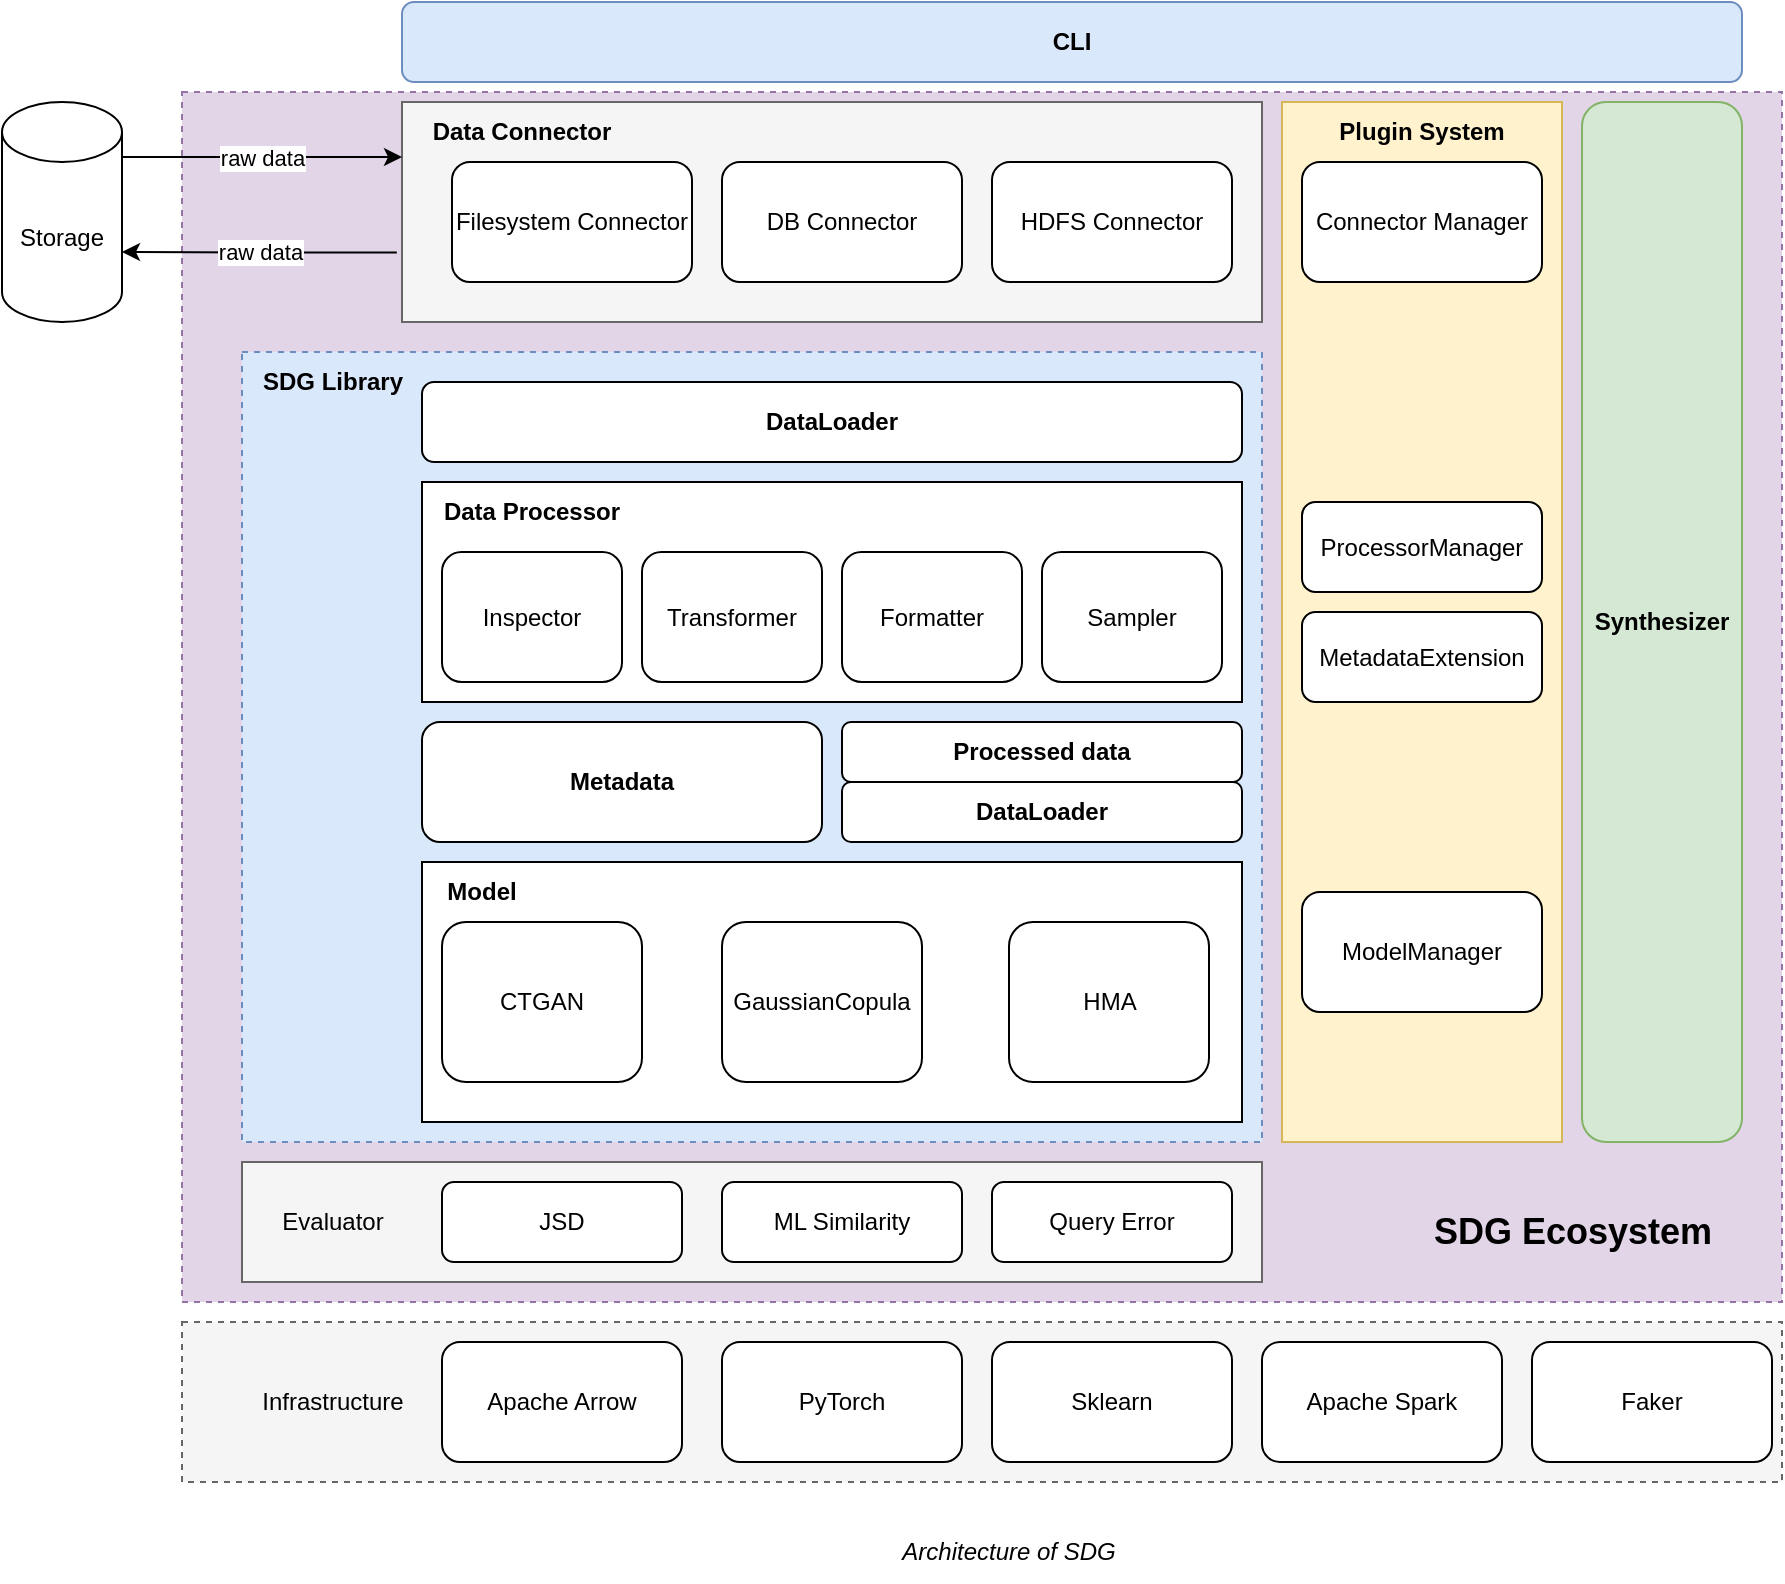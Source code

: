 <mxfile>
    <diagram id="OQYcgy7KPISNNCz2AWvt" name="第 1 页">
        <mxGraphModel dx="600" dy="611" grid="1" gridSize="10" guides="1" tooltips="1" connect="1" arrows="1" fold="1" page="1" pageScale="1" pageWidth="827" pageHeight="1169" math="0" shadow="0">
            <root>
                <mxCell id="0"/>
                <mxCell id="1" parent="0"/>
                <mxCell id="237" value="" style="rounded=0;whiteSpace=wrap;html=1;dashed=1;fillColor=#e1d5e7;strokeColor=#9673a6;" vertex="1" parent="1">
                    <mxGeometry x="130" y="245" width="800" height="605" as="geometry"/>
                </mxCell>
                <mxCell id="238" value="" style="rounded=0;whiteSpace=wrap;html=1;dashed=1;fillColor=#dae8fc;strokeColor=#6c8ebf;" vertex="1" parent="1">
                    <mxGeometry x="160" y="375" width="510" height="395" as="geometry"/>
                </mxCell>
                <mxCell id="239" value="" style="rounded=0;whiteSpace=wrap;html=1;fillColor=#fff2cc;strokeColor=#d6b656;" vertex="1" parent="1">
                    <mxGeometry x="680" y="250" width="140" height="520" as="geometry"/>
                </mxCell>
                <mxCell id="240" value="Plugin System" style="text;html=1;strokeColor=none;fillColor=none;align=center;verticalAlign=middle;whiteSpace=wrap;rounded=0;fontStyle=1" vertex="1" parent="1">
                    <mxGeometry x="705" y="250" width="90" height="30" as="geometry"/>
                </mxCell>
                <mxCell id="241" value="Connector Manager" style="rounded=1;whiteSpace=wrap;html=1;" vertex="1" parent="1">
                    <mxGeometry x="690" y="280" width="120" height="60" as="geometry"/>
                </mxCell>
                <mxCell id="242" value="raw data" style="edgeStyle=orthogonalEdgeStyle;rounded=0;orthogonalLoop=1;jettySize=auto;html=1;exitX=-0.006;exitY=0.684;exitDx=0;exitDy=0;entryX=1;entryY=0;entryDx=0;entryDy=75;entryPerimeter=0;exitPerimeter=0;" edge="1" parent="1" source="243" target="251">
                    <mxGeometry relative="1" as="geometry"/>
                </mxCell>
                <mxCell id="243" value="" style="rounded=0;whiteSpace=wrap;html=1;fillColor=#f5f5f5;fontColor=#333333;strokeColor=#666666;" vertex="1" parent="1">
                    <mxGeometry x="240" y="250" width="430" height="110" as="geometry"/>
                </mxCell>
                <mxCell id="244" value="Data Connector" style="text;html=1;strokeColor=none;fillColor=none;align=center;verticalAlign=middle;whiteSpace=wrap;rounded=0;fontStyle=1" vertex="1" parent="1">
                    <mxGeometry x="250" y="250" width="100" height="30" as="geometry"/>
                </mxCell>
                <mxCell id="245" value="CLI" style="rounded=1;whiteSpace=wrap;html=1;fontStyle=1;fillColor=#dae8fc;strokeColor=#6c8ebf;" vertex="1" parent="1">
                    <mxGeometry x="240" y="200" width="670" height="40" as="geometry"/>
                </mxCell>
                <mxCell id="246" value="Filesystem Connector" style="rounded=1;whiteSpace=wrap;html=1;" vertex="1" parent="1">
                    <mxGeometry x="265" y="280" width="120" height="60" as="geometry"/>
                </mxCell>
                <mxCell id="247" value="DB Connector" style="rounded=1;whiteSpace=wrap;html=1;" vertex="1" parent="1">
                    <mxGeometry x="400" y="280" width="120" height="60" as="geometry"/>
                </mxCell>
                <mxCell id="248" value="" style="rounded=0;whiteSpace=wrap;html=1;" vertex="1" parent="1">
                    <mxGeometry x="250" y="440" width="410" height="110" as="geometry"/>
                </mxCell>
                <mxCell id="249" value="Data Processor" style="text;html=1;strokeColor=none;fillColor=none;align=center;verticalAlign=middle;whiteSpace=wrap;rounded=0;fontStyle=1" vertex="1" parent="1">
                    <mxGeometry x="250" y="440" width="110" height="30" as="geometry"/>
                </mxCell>
                <mxCell id="250" value="raw data" style="edgeStyle=orthogonalEdgeStyle;rounded=0;orthogonalLoop=1;jettySize=auto;html=1;exitX=1;exitY=0;exitDx=0;exitDy=27.5;exitPerimeter=0;entryX=0;entryY=0.25;entryDx=0;entryDy=0;" edge="1" parent="1" source="251" target="243">
                    <mxGeometry relative="1" as="geometry"/>
                </mxCell>
                <mxCell id="251" value="Storage" style="shape=cylinder3;whiteSpace=wrap;html=1;boundedLbl=1;backgroundOutline=1;size=15;" vertex="1" parent="1">
                    <mxGeometry x="40" y="250" width="60" height="110" as="geometry"/>
                </mxCell>
                <mxCell id="252" value="HDFS Connector" style="rounded=1;whiteSpace=wrap;html=1;" vertex="1" parent="1">
                    <mxGeometry x="535" y="280" width="120" height="60" as="geometry"/>
                </mxCell>
                <mxCell id="253" value="DataLoader" style="rounded=1;whiteSpace=wrap;html=1;fontStyle=1" vertex="1" parent="1">
                    <mxGeometry x="250" y="390" width="410" height="40" as="geometry"/>
                </mxCell>
                <mxCell id="254" value="SDG Library" style="text;html=1;align=center;verticalAlign=middle;resizable=0;points=[];autosize=1;strokeColor=none;fillColor=none;fontStyle=1" vertex="1" parent="1">
                    <mxGeometry x="160" y="375" width="90" height="30" as="geometry"/>
                </mxCell>
                <mxCell id="255" value="ProcessorManager" style="rounded=1;whiteSpace=wrap;html=1;" vertex="1" parent="1">
                    <mxGeometry x="690" y="450" width="120" height="45" as="geometry"/>
                </mxCell>
                <mxCell id="256" value="" style="rounded=0;whiteSpace=wrap;html=1;" vertex="1" parent="1">
                    <mxGeometry x="250" y="630" width="410" height="130" as="geometry"/>
                </mxCell>
                <mxCell id="257" value="" style="rounded=0;whiteSpace=wrap;html=1;dashed=1;fillColor=#f5f5f5;fontColor=#333333;strokeColor=#666666;" vertex="1" parent="1">
                    <mxGeometry x="130" y="860" width="800" height="80" as="geometry"/>
                </mxCell>
                <mxCell id="258" value="Infrastructure" style="text;html=1;align=center;verticalAlign=middle;resizable=0;points=[];autosize=1;strokeColor=none;fillColor=none;" vertex="1" parent="1">
                    <mxGeometry x="160" y="885" width="90" height="30" as="geometry"/>
                </mxCell>
                <mxCell id="259" value="Apache Arrow" style="rounded=1;whiteSpace=wrap;html=1;" vertex="1" parent="1">
                    <mxGeometry x="260" y="870" width="120" height="60" as="geometry"/>
                </mxCell>
                <mxCell id="260" value="PyTorch" style="rounded=1;whiteSpace=wrap;html=1;" vertex="1" parent="1">
                    <mxGeometry x="400" y="870" width="120" height="60" as="geometry"/>
                </mxCell>
                <mxCell id="261" value="Sklearn" style="rounded=1;whiteSpace=wrap;html=1;" vertex="1" parent="1">
                    <mxGeometry x="535" y="870" width="120" height="60" as="geometry"/>
                </mxCell>
                <mxCell id="262" value="Synthesizer" style="rounded=1;whiteSpace=wrap;html=1;fillColor=#d5e8d4;strokeColor=#82b366;fontStyle=1" vertex="1" parent="1">
                    <mxGeometry x="830" y="250" width="80" height="520" as="geometry"/>
                </mxCell>
                <mxCell id="263" value="Model" style="text;html=1;strokeColor=none;fillColor=none;align=center;verticalAlign=middle;whiteSpace=wrap;rounded=0;fontStyle=1" vertex="1" parent="1">
                    <mxGeometry x="260" y="630" width="40" height="30" as="geometry"/>
                </mxCell>
                <mxCell id="264" value="Metadata" style="rounded=1;whiteSpace=wrap;html=1;fontStyle=1" vertex="1" parent="1">
                    <mxGeometry x="250" y="560" width="200" height="60" as="geometry"/>
                </mxCell>
                <mxCell id="265" value="Transformer" style="rounded=1;whiteSpace=wrap;html=1;" vertex="1" parent="1">
                    <mxGeometry x="360" y="475" width="90" height="65" as="geometry"/>
                </mxCell>
                <mxCell id="266" value="Formatter" style="rounded=1;whiteSpace=wrap;html=1;" vertex="1" parent="1">
                    <mxGeometry x="460" y="475" width="90" height="65" as="geometry"/>
                </mxCell>
                <mxCell id="267" value="ModelManager" style="rounded=1;whiteSpace=wrap;html=1;" vertex="1" parent="1">
                    <mxGeometry x="690" y="645" width="120" height="60" as="geometry"/>
                </mxCell>
                <mxCell id="268" value="Sampler" style="rounded=1;whiteSpace=wrap;html=1;" vertex="1" parent="1">
                    <mxGeometry x="560" y="475" width="90" height="65" as="geometry"/>
                </mxCell>
                <mxCell id="269" value="Processed data" style="rounded=1;whiteSpace=wrap;html=1;fontStyle=1" vertex="1" parent="1">
                    <mxGeometry x="460" y="560" width="200" height="30" as="geometry"/>
                </mxCell>
                <mxCell id="270" value="CTGAN" style="rounded=1;whiteSpace=wrap;html=1;" vertex="1" parent="1">
                    <mxGeometry x="260" y="660" width="100" height="80" as="geometry"/>
                </mxCell>
                <mxCell id="271" value="Inspector" style="rounded=1;whiteSpace=wrap;html=1;" vertex="1" parent="1">
                    <mxGeometry x="260" y="475" width="90" height="65" as="geometry"/>
                </mxCell>
                <mxCell id="272" value="MetadataExtension" style="rounded=1;whiteSpace=wrap;html=1;" vertex="1" parent="1">
                    <mxGeometry x="690" y="505" width="120" height="45" as="geometry"/>
                </mxCell>
                <mxCell id="273" value="GaussianCopula&lt;span style=&quot;&quot;&gt;&lt;/span&gt;" style="rounded=1;whiteSpace=wrap;html=1;" vertex="1" parent="1">
                    <mxGeometry x="400" y="660" width="100" height="80" as="geometry"/>
                </mxCell>
                <mxCell id="274" value="HMA&lt;span style=&quot;&quot;&gt;&lt;/span&gt;" style="rounded=1;whiteSpace=wrap;html=1;" vertex="1" parent="1">
                    <mxGeometry x="543.5" y="660" width="100" height="80" as="geometry"/>
                </mxCell>
                <mxCell id="275" value="" style="rounded=0;whiteSpace=wrap;html=1;fillColor=#f5f5f5;fontColor=#333333;strokeColor=#666666;" vertex="1" parent="1">
                    <mxGeometry x="160" y="780" width="510" height="60" as="geometry"/>
                </mxCell>
                <mxCell id="276" value="Evaluator" style="text;html=1;align=center;verticalAlign=middle;resizable=0;points=[];autosize=1;strokeColor=none;fillColor=none;fontStyle=0" vertex="1" parent="1">
                    <mxGeometry x="170" y="795" width="70" height="30" as="geometry"/>
                </mxCell>
                <mxCell id="277" value="JSD" style="rounded=1;whiteSpace=wrap;html=1;" vertex="1" parent="1">
                    <mxGeometry x="260" y="790" width="120" height="40" as="geometry"/>
                </mxCell>
                <mxCell id="278" value="ML Similarity" style="rounded=1;whiteSpace=wrap;html=1;" vertex="1" parent="1">
                    <mxGeometry x="400" y="790" width="120" height="40" as="geometry"/>
                </mxCell>
                <mxCell id="279" value="Query Error" style="rounded=1;whiteSpace=wrap;html=1;" vertex="1" parent="1">
                    <mxGeometry x="535" y="790" width="120" height="40" as="geometry"/>
                </mxCell>
                <mxCell id="280" value="SDG Ecosystem" style="text;html=1;align=center;verticalAlign=middle;resizable=0;points=[];autosize=1;strokeColor=none;fillColor=none;fontStyle=1;fontSize=18;" vertex="1" parent="1">
                    <mxGeometry x="745" y="795" width="160" height="40" as="geometry"/>
                </mxCell>
                <mxCell id="281" value="Apache Spark" style="rounded=1;whiteSpace=wrap;html=1;" vertex="1" parent="1">
                    <mxGeometry x="670" y="870" width="120" height="60" as="geometry"/>
                </mxCell>
                <mxCell id="282" value="Faker" style="rounded=1;whiteSpace=wrap;html=1;" vertex="1" parent="1">
                    <mxGeometry x="805" y="870" width="120" height="60" as="geometry"/>
                </mxCell>
                <mxCell id="283" value="Architecture of SDG" style="text;html=1;align=center;verticalAlign=middle;resizable=0;points=[];autosize=1;strokeColor=none;fillColor=none;fontStyle=2" vertex="1" parent="1">
                    <mxGeometry x="478" y="960" width="130" height="30" as="geometry"/>
                </mxCell>
                <mxCell id="284" value="DataLoader" style="rounded=1;whiteSpace=wrap;html=1;fontStyle=1" vertex="1" parent="1">
                    <mxGeometry x="460" y="590" width="200" height="30" as="geometry"/>
                </mxCell>
            </root>
        </mxGraphModel>
    </diagram>
</mxfile>
